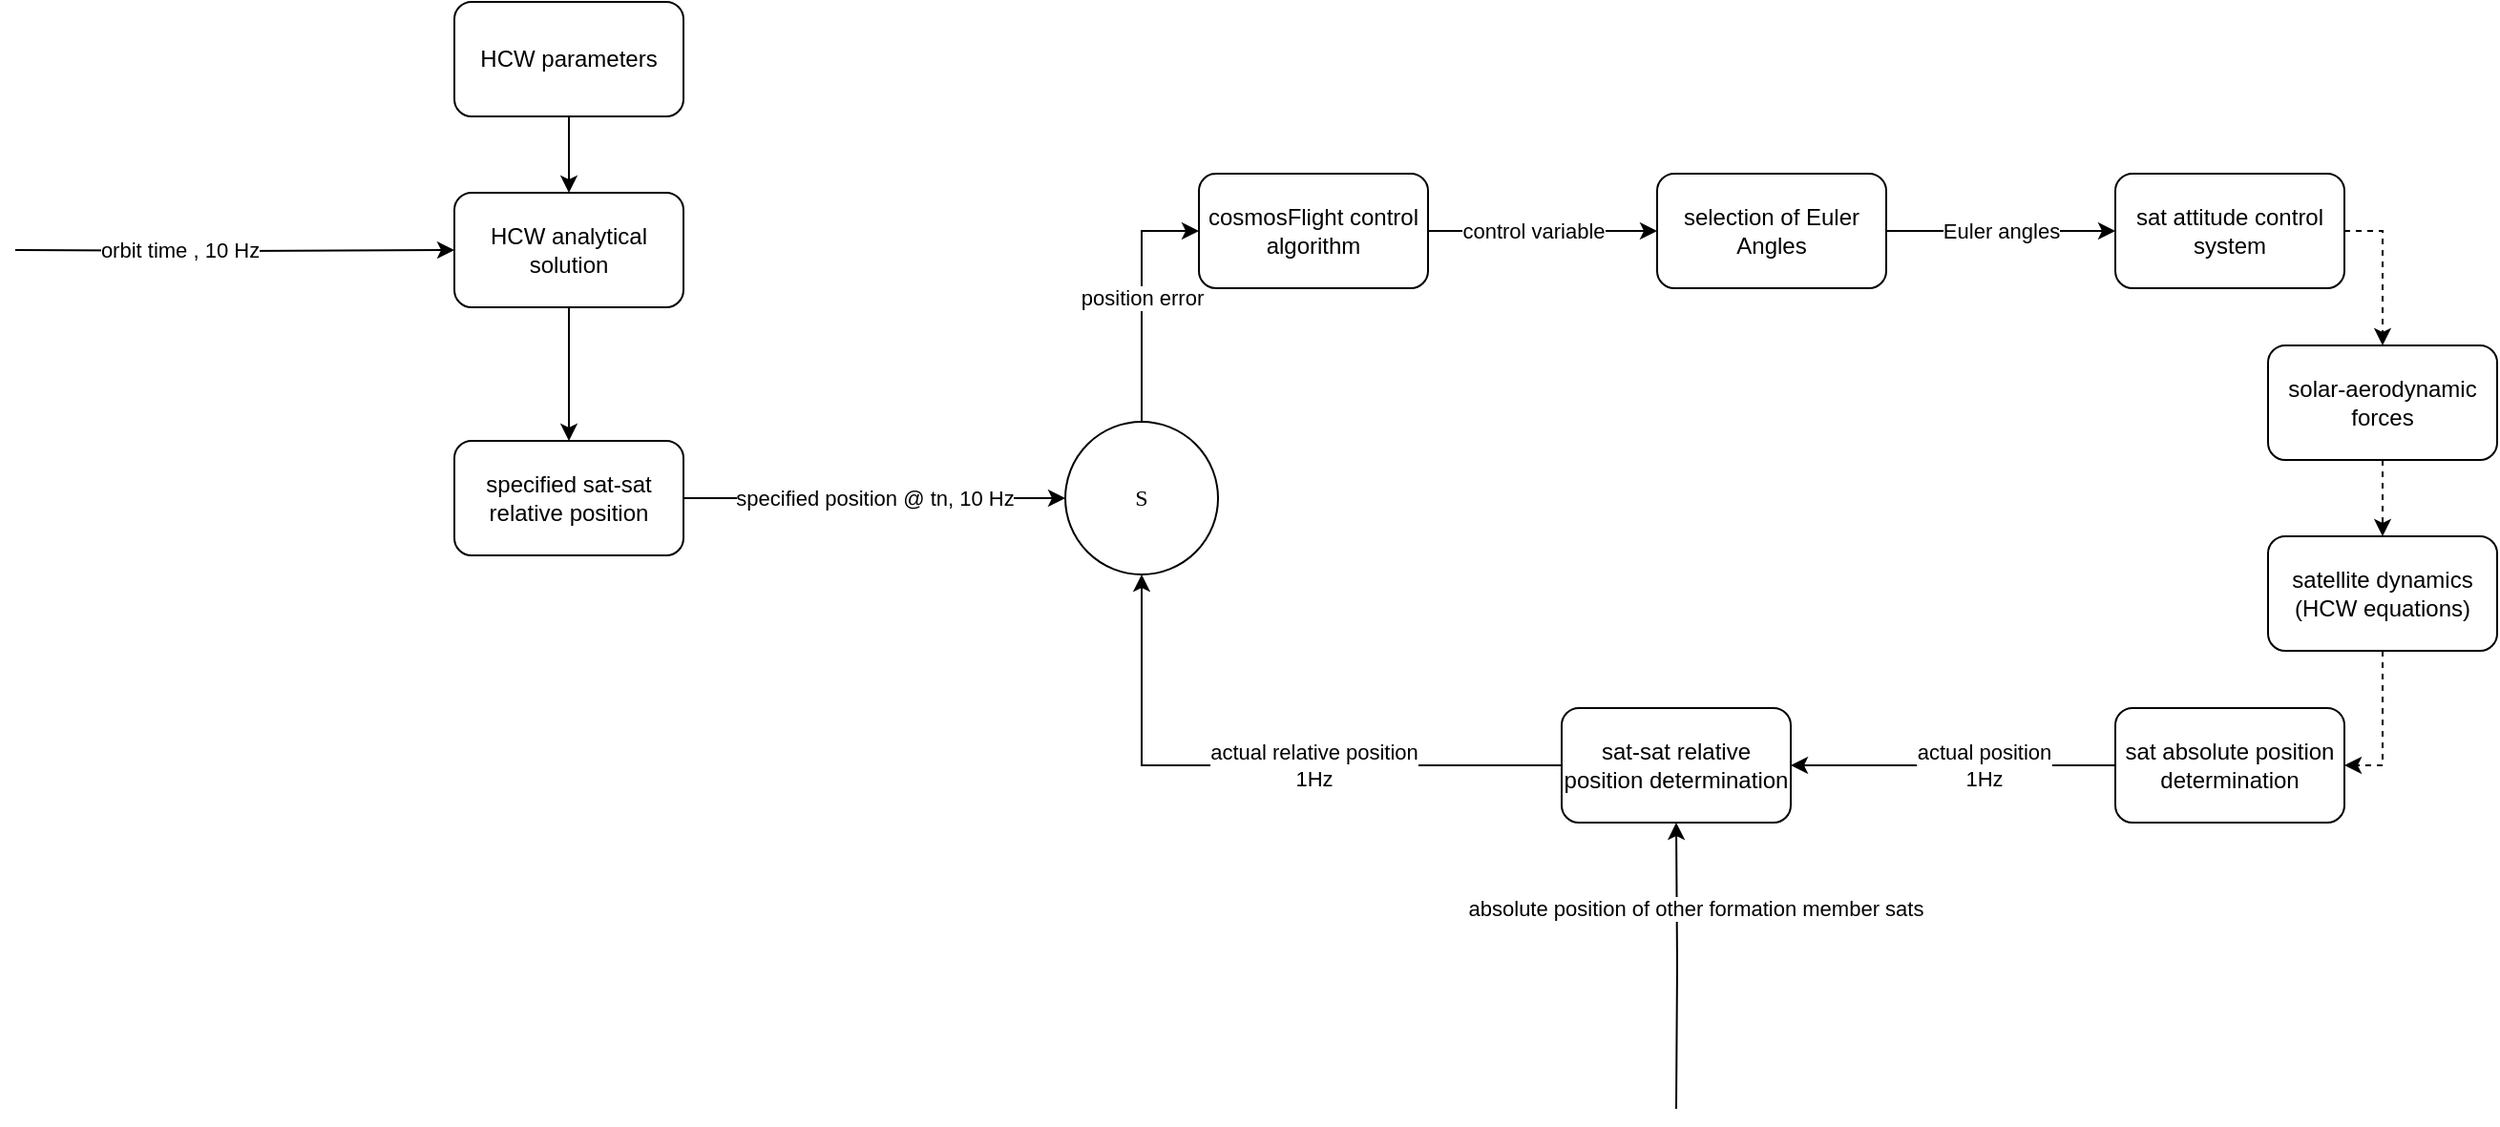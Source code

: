 <mxfile version="20.7.4" type="github">
  <diagram id="Xfj5n7e3JJY6A1mSw3fe" name="Page-1">
    <mxGraphModel dx="2485" dy="862" grid="1" gridSize="10" guides="1" tooltips="1" connect="1" arrows="1" fold="1" page="1" pageScale="1" pageWidth="827" pageHeight="1169" math="0" shadow="0">
      <root>
        <mxCell id="0" />
        <mxCell id="1" parent="0" />
        <mxCell id="DxF82iQ1Xe6bMLV_p6Q5-1" value="&lt;font face=&quot;greekC&quot;&gt;S&lt;/font&gt;" style="ellipse;whiteSpace=wrap;html=1;aspect=fixed;" parent="1" vertex="1">
          <mxGeometry x="210" y="380" width="80" height="80" as="geometry" />
        </mxCell>
        <mxCell id="DxF82iQ1Xe6bMLV_p6Q5-9" value="actual relative position&lt;br&gt;1Hz" style="edgeStyle=orthogonalEdgeStyle;rounded=0;orthogonalLoop=1;jettySize=auto;html=1;exitX=0;exitY=0.5;exitDx=0;exitDy=0;entryX=0.5;entryY=1;entryDx=0;entryDy=0;startArrow=none;" parent="1" source="y4cqsh2HeKVNznNm2pZd-14" target="DxF82iQ1Xe6bMLV_p6Q5-1" edge="1">
          <mxGeometry x="-0.188" relative="1" as="geometry">
            <mxPoint as="offset" />
          </mxGeometry>
        </mxCell>
        <mxCell id="DxF82iQ1Xe6bMLV_p6Q5-5" value="sat absolute position determination" style="rounded=1;whiteSpace=wrap;html=1;" parent="1" vertex="1">
          <mxGeometry x="760" y="530" width="120" height="60" as="geometry" />
        </mxCell>
        <mxCell id="DxF82iQ1Xe6bMLV_p6Q5-11" value="cosmosFlight control algorithm" style="rounded=1;whiteSpace=wrap;html=1;" parent="1" vertex="1">
          <mxGeometry x="280" y="250" width="120" height="60" as="geometry" />
        </mxCell>
        <mxCell id="DxF82iQ1Xe6bMLV_p6Q5-12" value="position error" style="edgeStyle=orthogonalEdgeStyle;rounded=0;orthogonalLoop=1;jettySize=auto;html=1;exitX=0.5;exitY=0;exitDx=0;exitDy=0;entryX=0;entryY=0.5;entryDx=0;entryDy=0;" parent="1" source="DxF82iQ1Xe6bMLV_p6Q5-1" target="DxF82iQ1Xe6bMLV_p6Q5-11" edge="1">
          <mxGeometry relative="1" as="geometry">
            <mxPoint x="420" y="510" as="sourcePoint" />
            <mxPoint x="260" y="430" as="targetPoint" />
          </mxGeometry>
        </mxCell>
        <mxCell id="DxF82iQ1Xe6bMLV_p6Q5-14" value="sat attitude control system" style="rounded=1;whiteSpace=wrap;html=1;" parent="1" vertex="1">
          <mxGeometry x="760" y="250" width="120" height="60" as="geometry" />
        </mxCell>
        <mxCell id="DxF82iQ1Xe6bMLV_p6Q5-16" value="Euler angles" style="edgeStyle=orthogonalEdgeStyle;rounded=0;orthogonalLoop=1;jettySize=auto;html=1;exitX=1;exitY=0.5;exitDx=0;exitDy=0;entryX=0;entryY=0.5;entryDx=0;entryDy=0;" parent="1" source="y4cqsh2HeKVNznNm2pZd-3" target="DxF82iQ1Xe6bMLV_p6Q5-14" edge="1">
          <mxGeometry relative="1" as="geometry">
            <mxPoint x="260" y="350" as="sourcePoint" />
            <mxPoint x="420" y="290" as="targetPoint" />
            <mxPoint as="offset" />
          </mxGeometry>
        </mxCell>
        <mxCell id="DxF82iQ1Xe6bMLV_p6Q5-18" value="specified position @ tn, 10 Hz" style="edgeStyle=orthogonalEdgeStyle;rounded=0;orthogonalLoop=1;jettySize=auto;html=1;entryX=0;entryY=0.5;entryDx=0;entryDy=0;exitX=1;exitY=0.5;exitDx=0;exitDy=0;" parent="1" target="DxF82iQ1Xe6bMLV_p6Q5-1" edge="1" source="y4cqsh2HeKVNznNm2pZd-16">
          <mxGeometry relative="1" as="geometry">
            <mxPoint x="40" y="420" as="sourcePoint" />
            <mxPoint y="290" as="targetPoint" />
          </mxGeometry>
        </mxCell>
        <mxCell id="y4cqsh2HeKVNznNm2pZd-1" value="satellite dynamics (HCW equations)" style="rounded=1;whiteSpace=wrap;html=1;" vertex="1" parent="1">
          <mxGeometry x="840" y="440" width="120" height="60" as="geometry" />
        </mxCell>
        <mxCell id="y4cqsh2HeKVNznNm2pZd-2" value="" style="edgeStyle=orthogonalEdgeStyle;rounded=0;orthogonalLoop=1;jettySize=auto;html=1;exitX=0.5;exitY=1;exitDx=0;exitDy=0;entryX=0.5;entryY=0;entryDx=0;entryDy=0;dashed=1;startArrow=none;" edge="1" parent="1" source="y4cqsh2HeKVNznNm2pZd-7" target="y4cqsh2HeKVNznNm2pZd-1">
          <mxGeometry x="0.429" relative="1" as="geometry">
            <mxPoint x="540" y="290" as="sourcePoint" />
            <mxPoint x="710" y="380" as="targetPoint" />
            <mxPoint as="offset" />
          </mxGeometry>
        </mxCell>
        <mxCell id="y4cqsh2HeKVNznNm2pZd-3" value="selection of Euler Angles" style="rounded=1;whiteSpace=wrap;html=1;" vertex="1" parent="1">
          <mxGeometry x="520" y="250" width="120" height="60" as="geometry" />
        </mxCell>
        <mxCell id="y4cqsh2HeKVNznNm2pZd-4" value="control variable" style="edgeStyle=orthogonalEdgeStyle;rounded=0;orthogonalLoop=1;jettySize=auto;html=1;exitX=1;exitY=0.5;exitDx=0;exitDy=0;entryX=0;entryY=0.5;entryDx=0;entryDy=0;" edge="1" parent="1" source="DxF82iQ1Xe6bMLV_p6Q5-11" target="y4cqsh2HeKVNznNm2pZd-3">
          <mxGeometry x="-0.091" relative="1" as="geometry">
            <mxPoint x="260" y="350" as="sourcePoint" />
            <mxPoint x="350" y="290" as="targetPoint" />
            <mxPoint as="offset" />
          </mxGeometry>
        </mxCell>
        <mxCell id="y4cqsh2HeKVNznNm2pZd-5" value="" style="edgeStyle=orthogonalEdgeStyle;rounded=0;orthogonalLoop=1;jettySize=auto;html=1;exitX=0.5;exitY=1;exitDx=0;exitDy=0;entryX=1;entryY=0.5;entryDx=0;entryDy=0;dashed=1;" edge="1" parent="1" source="y4cqsh2HeKVNznNm2pZd-1" target="DxF82iQ1Xe6bMLV_p6Q5-5">
          <mxGeometry relative="1" as="geometry">
            <mxPoint x="340" y="580" as="sourcePoint" />
            <mxPoint x="260" y="430" as="targetPoint" />
          </mxGeometry>
        </mxCell>
        <mxCell id="y4cqsh2HeKVNznNm2pZd-7" value="solar-aerodynamic forces" style="rounded=1;whiteSpace=wrap;html=1;" vertex="1" parent="1">
          <mxGeometry x="840" y="340" width="120" height="60" as="geometry" />
        </mxCell>
        <mxCell id="y4cqsh2HeKVNznNm2pZd-9" value="" style="edgeStyle=orthogonalEdgeStyle;rounded=0;orthogonalLoop=1;jettySize=auto;html=1;exitX=1;exitY=0.5;exitDx=0;exitDy=0;dashed=1;startArrow=none;" edge="1" parent="1" source="DxF82iQ1Xe6bMLV_p6Q5-14" target="y4cqsh2HeKVNznNm2pZd-7">
          <mxGeometry x="0.429" relative="1" as="geometry">
            <mxPoint x="910" y="410" as="sourcePoint" />
            <mxPoint x="910" y="450" as="targetPoint" />
            <mxPoint as="offset" />
          </mxGeometry>
        </mxCell>
        <mxCell id="y4cqsh2HeKVNznNm2pZd-10" value="HCW analytical solution" style="rounded=1;whiteSpace=wrap;html=1;" vertex="1" parent="1">
          <mxGeometry x="-110" y="260" width="120" height="60" as="geometry" />
        </mxCell>
        <mxCell id="y4cqsh2HeKVNznNm2pZd-11" value="HCW parameters" style="rounded=1;whiteSpace=wrap;html=1;" vertex="1" parent="1">
          <mxGeometry x="-110" y="160" width="120" height="60" as="geometry" />
        </mxCell>
        <mxCell id="y4cqsh2HeKVNznNm2pZd-12" value="" style="edgeStyle=orthogonalEdgeStyle;rounded=0;orthogonalLoop=1;jettySize=auto;html=1;exitX=0.5;exitY=1;exitDx=0;exitDy=0;entryX=0.5;entryY=0;entryDx=0;entryDy=0;" edge="1" parent="1" source="y4cqsh2HeKVNznNm2pZd-11" target="y4cqsh2HeKVNznNm2pZd-10">
          <mxGeometry relative="1" as="geometry">
            <mxPoint x="450" y="580" as="sourcePoint" />
            <mxPoint x="180" y="480" as="targetPoint" />
          </mxGeometry>
        </mxCell>
        <mxCell id="y4cqsh2HeKVNznNm2pZd-13" value="orbit time , 10 Hz" style="edgeStyle=orthogonalEdgeStyle;rounded=0;orthogonalLoop=1;jettySize=auto;html=1;entryX=0;entryY=0.5;entryDx=0;entryDy=0;" edge="1" parent="1" target="y4cqsh2HeKVNznNm2pZd-10">
          <mxGeometry x="-0.25" relative="1" as="geometry">
            <mxPoint x="-340" y="290" as="sourcePoint" />
            <mxPoint x="270" y="480" as="targetPoint" />
            <mxPoint as="offset" />
          </mxGeometry>
        </mxCell>
        <mxCell id="y4cqsh2HeKVNznNm2pZd-14" value="sat-sat relative position determination" style="rounded=1;whiteSpace=wrap;html=1;" vertex="1" parent="1">
          <mxGeometry x="470" y="530" width="120" height="60" as="geometry" />
        </mxCell>
        <mxCell id="y4cqsh2HeKVNznNm2pZd-16" value="specified sat-sat relative position" style="rounded=1;whiteSpace=wrap;html=1;" vertex="1" parent="1">
          <mxGeometry x="-110" y="390" width="120" height="60" as="geometry" />
        </mxCell>
        <mxCell id="y4cqsh2HeKVNznNm2pZd-17" value="" style="edgeStyle=orthogonalEdgeStyle;rounded=0;orthogonalLoop=1;jettySize=auto;html=1;exitX=0.5;exitY=1;exitDx=0;exitDy=0;entryX=0.5;entryY=0;entryDx=0;entryDy=0;" edge="1" parent="1" source="y4cqsh2HeKVNznNm2pZd-10" target="y4cqsh2HeKVNznNm2pZd-16">
          <mxGeometry relative="1" as="geometry">
            <mxPoint x="-40" y="260" as="sourcePoint" />
            <mxPoint x="-40" y="310" as="targetPoint" />
          </mxGeometry>
        </mxCell>
        <mxCell id="y4cqsh2HeKVNznNm2pZd-20" value="actual position&lt;br&gt;1Hz" style="edgeStyle=orthogonalEdgeStyle;rounded=0;orthogonalLoop=1;jettySize=auto;html=1;exitX=0;exitY=0.5;exitDx=0;exitDy=0;entryX=1;entryY=0.5;entryDx=0;entryDy=0;startArrow=none;" edge="1" parent="1" source="DxF82iQ1Xe6bMLV_p6Q5-5" target="y4cqsh2HeKVNznNm2pZd-14">
          <mxGeometry x="-0.188" relative="1" as="geometry">
            <mxPoint x="480" y="570" as="sourcePoint" />
            <mxPoint x="260" y="470" as="targetPoint" />
            <mxPoint as="offset" />
          </mxGeometry>
        </mxCell>
        <mxCell id="y4cqsh2HeKVNznNm2pZd-21" value="absolute position of other formation member sats" style="edgeStyle=orthogonalEdgeStyle;rounded=0;orthogonalLoop=1;jettySize=auto;html=1;entryX=0.5;entryY=1;entryDx=0;entryDy=0;startArrow=none;" edge="1" parent="1" target="y4cqsh2HeKVNznNm2pZd-14">
          <mxGeometry x="0.4" y="-10" relative="1" as="geometry">
            <mxPoint x="530" y="740" as="sourcePoint" />
            <mxPoint x="270" y="480" as="targetPoint" />
            <mxPoint as="offset" />
          </mxGeometry>
        </mxCell>
      </root>
    </mxGraphModel>
  </diagram>
</mxfile>
